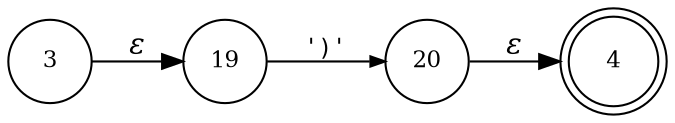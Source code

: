 digraph ATN {
rankdir=LR;
s4[fontsize=11, label="4", shape=doublecircle, fixedsize=true, width=.6];
s3[fontsize=11,label="3", shape=circle, fixedsize=true, width=.55, peripheries=1];
s19[fontsize=11,label="19", shape=circle, fixedsize=true, width=.55, peripheries=1];
s20[fontsize=11,label="20", shape=circle, fixedsize=true, width=.55, peripheries=1];
s3 -> s19 [fontname="Times-Italic", label="&epsilon;"];
s19 -> s20 [fontsize=11, fontname="Courier", arrowsize=.7, label = "')'", arrowhead = normal];
s20 -> s4 [fontname="Times-Italic", label="&epsilon;"];
}